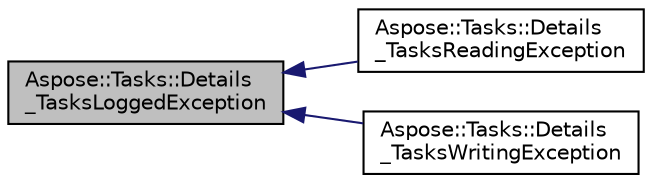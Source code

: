 digraph "Aspose::Tasks::Details_TasksLoggedException"
{
 // LATEX_PDF_SIZE
  edge [fontname="Helvetica",fontsize="10",labelfontname="Helvetica",labelfontsize="10"];
  node [fontname="Helvetica",fontsize="10",shape=record];
  rankdir="LR";
  Node1 [label="Aspose::Tasks::Details\l_TasksLoggedException",height=0.2,width=0.4,color="black", fillcolor="grey75", style="filled", fontcolor="black",tooltip="Represents the standard internal exception type."];
  Node1 -> Node2 [dir="back",color="midnightblue",fontsize="10",style="solid",fontname="Helvetica"];
  Node2 [label="Aspose::Tasks::Details\l_TasksReadingException",height=0.2,width=0.4,color="black", fillcolor="white", style="filled",URL="$class_aspose_1_1_tasks_1_1_details___tasks_reading_exception.html",tooltip="Represents the standard internal reading exception type."];
  Node1 -> Node3 [dir="back",color="midnightblue",fontsize="10",style="solid",fontname="Helvetica"];
  Node3 [label="Aspose::Tasks::Details\l_TasksWritingException",height=0.2,width=0.4,color="black", fillcolor="white", style="filled",URL="$class_aspose_1_1_tasks_1_1_details___tasks_writing_exception.html",tooltip="Represents the standard internal writing exception type."];
}
